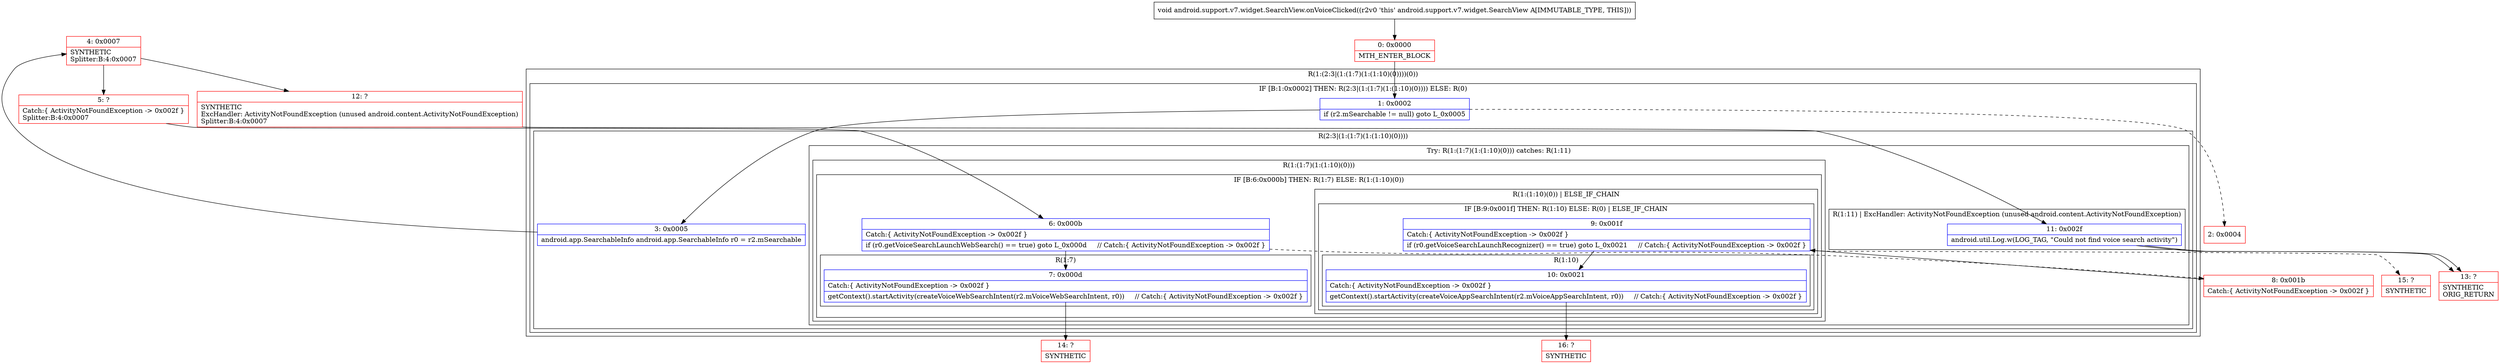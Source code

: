 digraph "CFG forandroid.support.v7.widget.SearchView.onVoiceClicked()V" {
subgraph cluster_Region_126725901 {
label = "R(1:(2:3|(1:(1:7)(1:(1:10)(0))))(0))";
node [shape=record,color=blue];
subgraph cluster_IfRegion_856806124 {
label = "IF [B:1:0x0002] THEN: R(2:3|(1:(1:7)(1:(1:10)(0)))) ELSE: R(0)";
node [shape=record,color=blue];
Node_1 [shape=record,label="{1\:\ 0x0002|if (r2.mSearchable != null) goto L_0x0005\l}"];
subgraph cluster_Region_1232646491 {
label = "R(2:3|(1:(1:7)(1:(1:10)(0))))";
node [shape=record,color=blue];
Node_3 [shape=record,label="{3\:\ 0x0005|android.app.SearchableInfo android.app.SearchableInfo r0 = r2.mSearchable\l}"];
subgraph cluster_TryCatchRegion_1178391189 {
label = "Try: R(1:(1:7)(1:(1:10)(0))) catches: R(1:11)";
node [shape=record,color=blue];
subgraph cluster_Region_2113272568 {
label = "R(1:(1:7)(1:(1:10)(0)))";
node [shape=record,color=blue];
subgraph cluster_IfRegion_1757709339 {
label = "IF [B:6:0x000b] THEN: R(1:7) ELSE: R(1:(1:10)(0))";
node [shape=record,color=blue];
Node_6 [shape=record,label="{6\:\ 0x000b|Catch:\{ ActivityNotFoundException \-\> 0x002f \}\l|if (r0.getVoiceSearchLaunchWebSearch() == true) goto L_0x000d     \/\/ Catch:\{ ActivityNotFoundException \-\> 0x002f \}\l}"];
subgraph cluster_Region_263421616 {
label = "R(1:7)";
node [shape=record,color=blue];
Node_7 [shape=record,label="{7\:\ 0x000d|Catch:\{ ActivityNotFoundException \-\> 0x002f \}\l|getContext().startActivity(createVoiceWebSearchIntent(r2.mVoiceWebSearchIntent, r0))     \/\/ Catch:\{ ActivityNotFoundException \-\> 0x002f \}\l}"];
}
subgraph cluster_Region_392873868 {
label = "R(1:(1:10)(0)) | ELSE_IF_CHAIN\l";
node [shape=record,color=blue];
subgraph cluster_IfRegion_1155277423 {
label = "IF [B:9:0x001f] THEN: R(1:10) ELSE: R(0) | ELSE_IF_CHAIN\l";
node [shape=record,color=blue];
Node_9 [shape=record,label="{9\:\ 0x001f|Catch:\{ ActivityNotFoundException \-\> 0x002f \}\l|if (r0.getVoiceSearchLaunchRecognizer() == true) goto L_0x0021     \/\/ Catch:\{ ActivityNotFoundException \-\> 0x002f \}\l}"];
subgraph cluster_Region_1210229190 {
label = "R(1:10)";
node [shape=record,color=blue];
Node_10 [shape=record,label="{10\:\ 0x0021|Catch:\{ ActivityNotFoundException \-\> 0x002f \}\l|getContext().startActivity(createVoiceAppSearchIntent(r2.mVoiceAppSearchIntent, r0))     \/\/ Catch:\{ ActivityNotFoundException \-\> 0x002f \}\l}"];
}
subgraph cluster_Region_710013247 {
label = "R(0)";
node [shape=record,color=blue];
}
}
}
}
}
subgraph cluster_Region_173618842 {
label = "R(1:11) | ExcHandler: ActivityNotFoundException (unused android.content.ActivityNotFoundException)\l";
node [shape=record,color=blue];
Node_11 [shape=record,label="{11\:\ 0x002f|android.util.Log.w(LOG_TAG, \"Could not find voice search activity\")\l}"];
}
}
}
subgraph cluster_Region_1487482643 {
label = "R(0)";
node [shape=record,color=blue];
}
}
}
subgraph cluster_Region_173618842 {
label = "R(1:11) | ExcHandler: ActivityNotFoundException (unused android.content.ActivityNotFoundException)\l";
node [shape=record,color=blue];
Node_11 [shape=record,label="{11\:\ 0x002f|android.util.Log.w(LOG_TAG, \"Could not find voice search activity\")\l}"];
}
Node_0 [shape=record,color=red,label="{0\:\ 0x0000|MTH_ENTER_BLOCK\l}"];
Node_2 [shape=record,color=red,label="{2\:\ 0x0004}"];
Node_4 [shape=record,color=red,label="{4\:\ 0x0007|SYNTHETIC\lSplitter:B:4:0x0007\l}"];
Node_5 [shape=record,color=red,label="{5\:\ ?|Catch:\{ ActivityNotFoundException \-\> 0x002f \}\lSplitter:B:4:0x0007\l}"];
Node_8 [shape=record,color=red,label="{8\:\ 0x001b|Catch:\{ ActivityNotFoundException \-\> 0x002f \}\l}"];
Node_12 [shape=record,color=red,label="{12\:\ ?|SYNTHETIC\lExcHandler: ActivityNotFoundException (unused android.content.ActivityNotFoundException)\lSplitter:B:4:0x0007\l}"];
Node_13 [shape=record,color=red,label="{13\:\ ?|SYNTHETIC\lORIG_RETURN\l}"];
Node_14 [shape=record,color=red,label="{14\:\ ?|SYNTHETIC\l}"];
Node_15 [shape=record,color=red,label="{15\:\ ?|SYNTHETIC\l}"];
Node_16 [shape=record,color=red,label="{16\:\ ?|SYNTHETIC\l}"];
MethodNode[shape=record,label="{void android.support.v7.widget.SearchView.onVoiceClicked((r2v0 'this' android.support.v7.widget.SearchView A[IMMUTABLE_TYPE, THIS])) }"];
MethodNode -> Node_0;
Node_1 -> Node_2[style=dashed];
Node_1 -> Node_3;
Node_3 -> Node_4;
Node_6 -> Node_7;
Node_6 -> Node_8[style=dashed];
Node_7 -> Node_14;
Node_9 -> Node_10;
Node_9 -> Node_15[style=dashed];
Node_10 -> Node_16;
Node_11 -> Node_13;
Node_11 -> Node_13;
Node_0 -> Node_1;
Node_4 -> Node_5;
Node_4 -> Node_12;
Node_5 -> Node_6;
Node_8 -> Node_9;
Node_12 -> Node_11;
}

